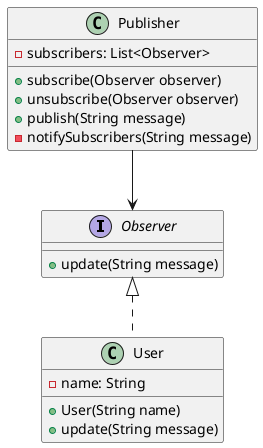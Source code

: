 @startuml

interface Observer {
  + update(String message)
}

class User {
  - name: String
  + User(String name)
  + update(String message)
}

class Publisher {
  - subscribers: List<Observer>
  + subscribe(Observer observer)
  + unsubscribe(Observer observer)
  + publish(String message)
  - notifySubscribers(String message)
}

Observer <|.. User
Publisher --> Observer

@enduml
